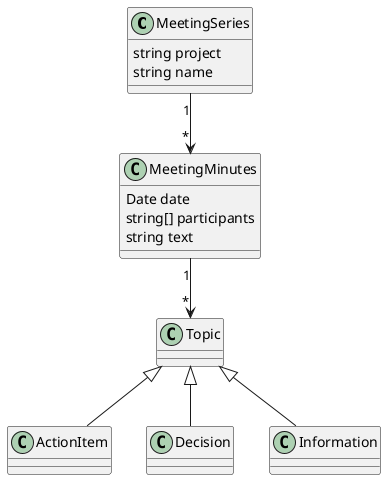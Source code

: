 @startuml

MeetingSeries "1" --> "*" MeetingMinutes
MeetingMinutes "1" --> "*" Topic
Topic <|-- ActionItem
Topic <|-- Decision
Topic <|-- Information


class MeetingSeries {
    string project
    string name
}

class MeetingMinutes {
    Date date
    string[] participants
    string text
}
@enduml
